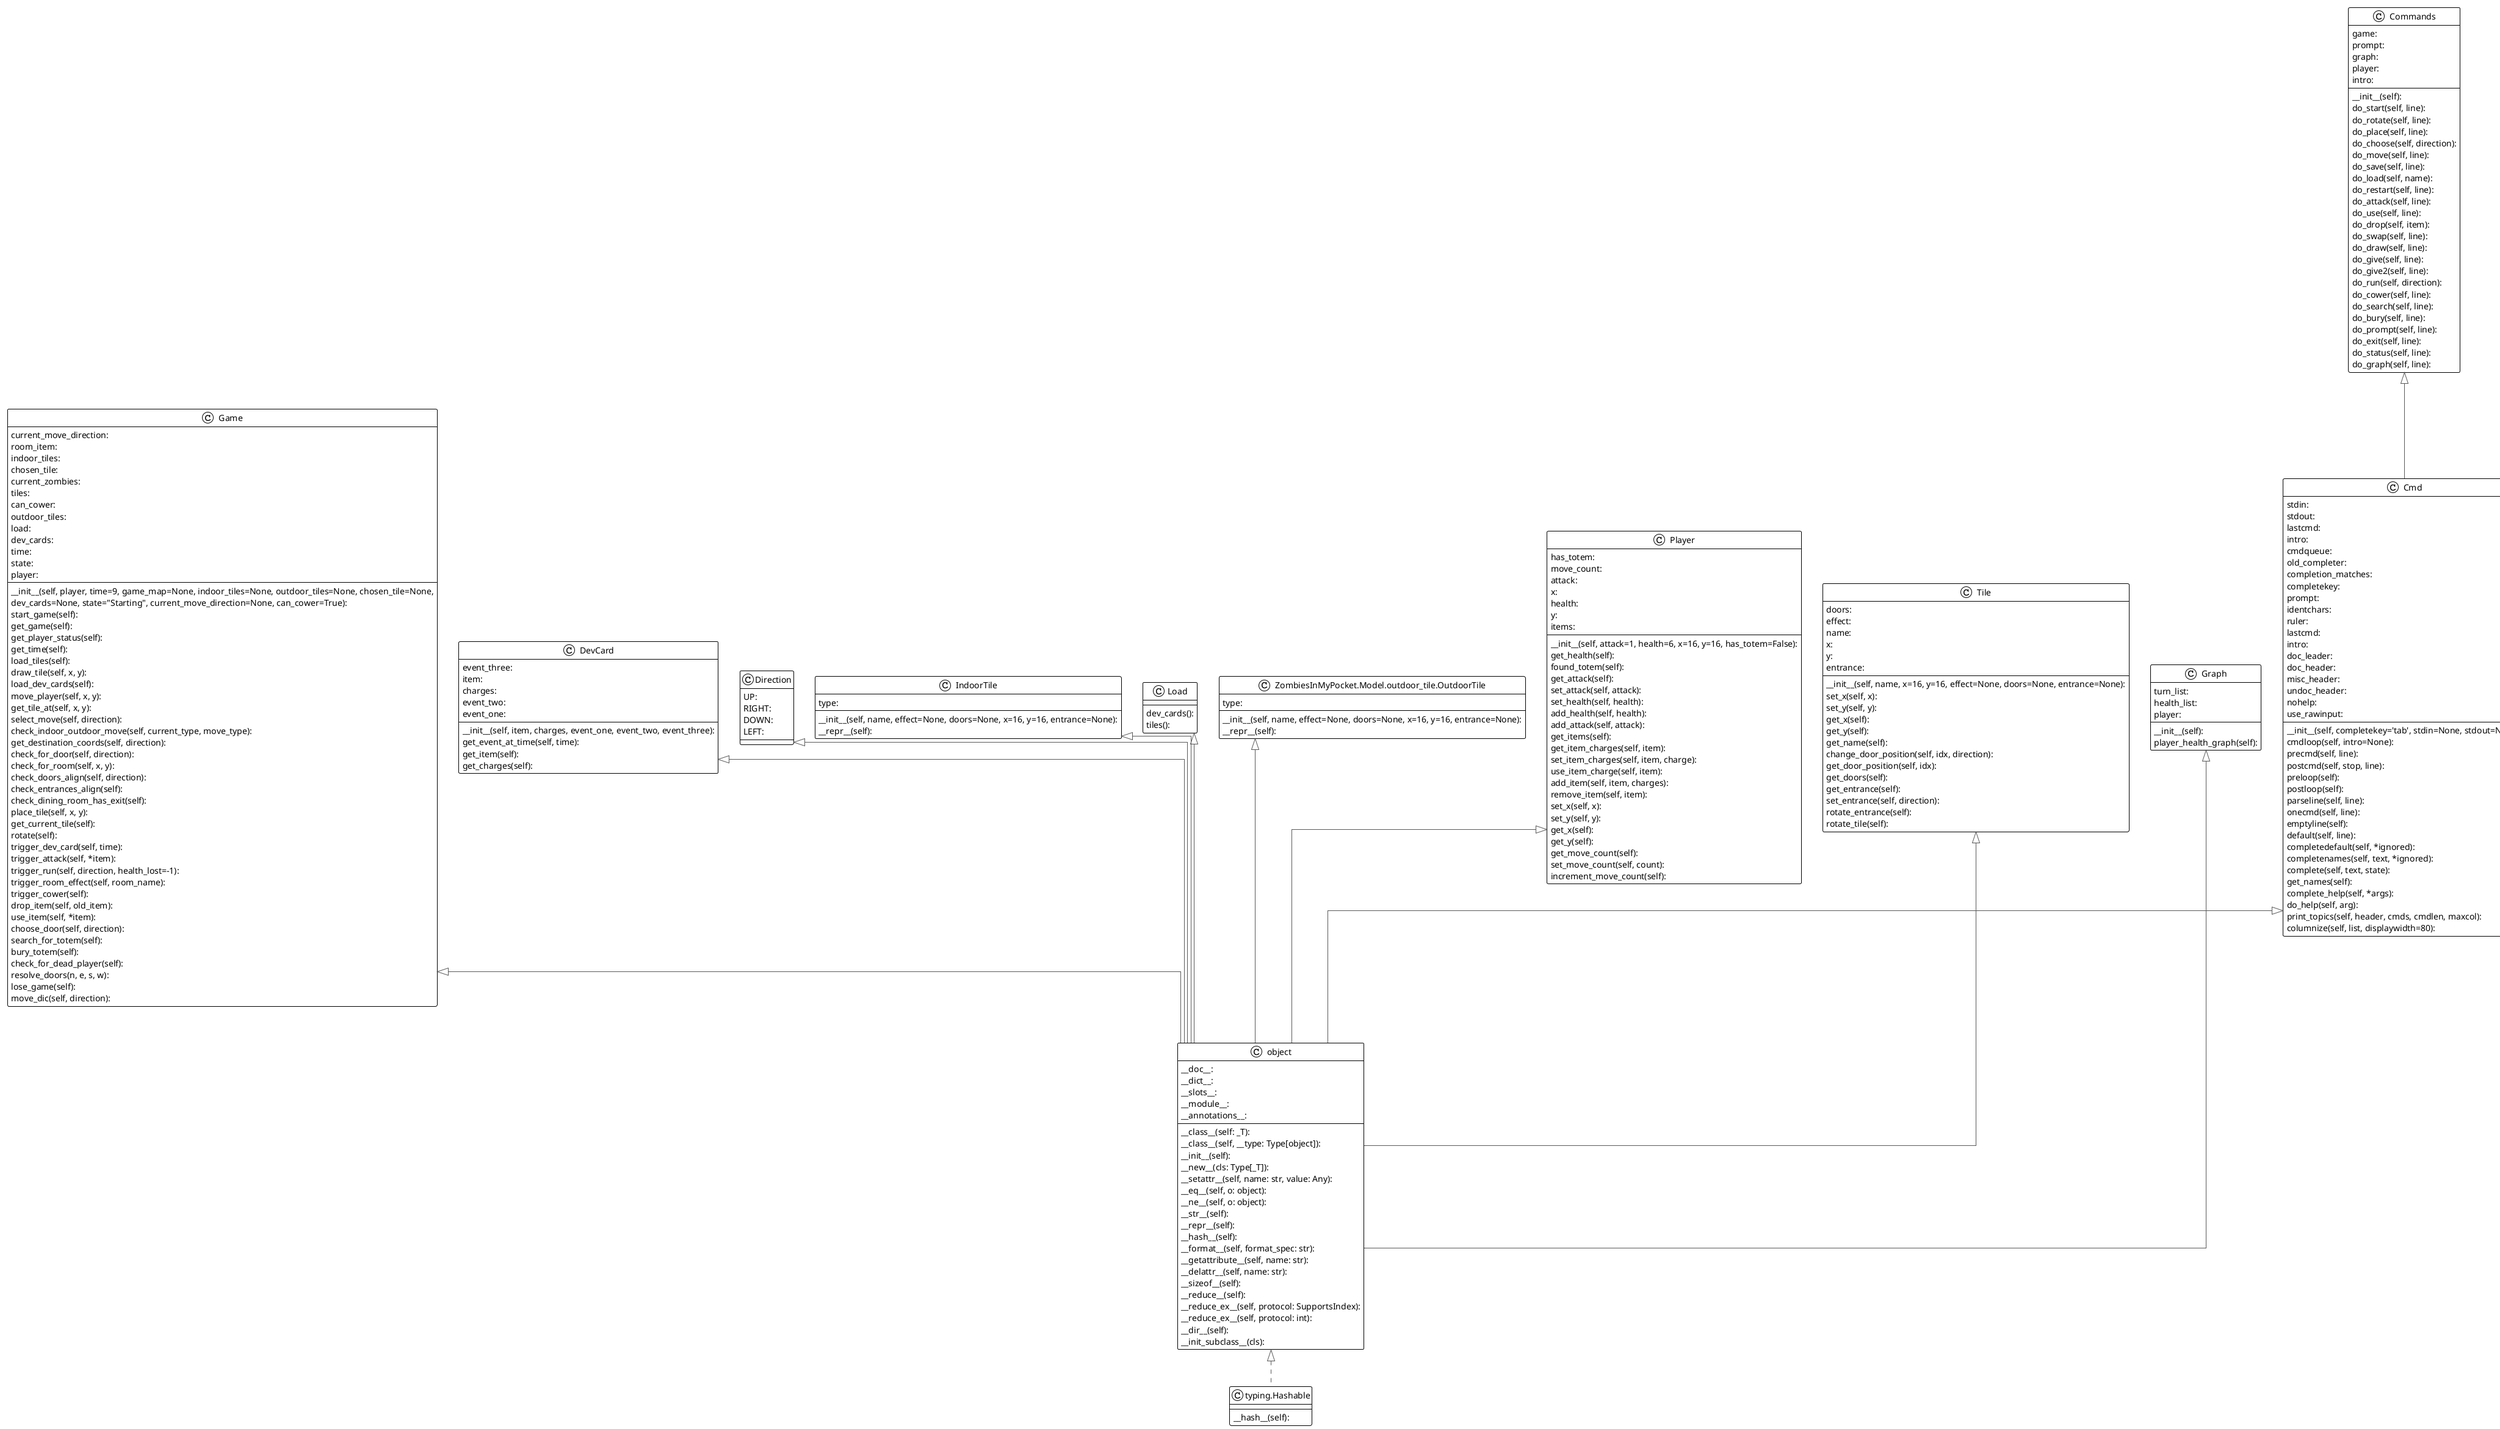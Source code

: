 @startuml

!theme plain
top to bottom direction
skinparam linetype ortho

class node10 as "Game" {
   current_move_direction: 
   room_item: 
   indoor_tiles: 
   chosen_tile: 
   current_zombies: 
   tiles: 
   can_cower: 
   outdoor_tiles: 
   load: 
   dev_cards: 
   time: 
   state: 
   player: 
   __init__(self, player, time=9, game_map=None, indoor_tiles=None, outdoor_tiles=None, chosen_tile=None,
                 dev_cards=None, state="Starting", current_move_direction=None, can_cower=True): 
   start_game(self): 
   get_game(self): 
   get_player_status(self): 
   get_time(self): 
   load_tiles(self): 
   draw_tile(self, x, y): 
   load_dev_cards(self): 
   move_player(self, x, y): 
   get_tile_at(self, x, y): 
   select_move(self, direction): 
   check_indoor_outdoor_move(self, current_type, move_type): 
   get_destination_coords(self, direction): 
   check_for_door(self, direction): 
   check_for_room(self, x, y): 
   check_doors_align(self, direction): 
   check_entrances_align(self): 
   check_dining_room_has_exit(self): 
   place_tile(self, x, y): 
   get_current_tile(self): 
   rotate(self): 
   trigger_dev_card(self, time): 
   trigger_attack(self, *item): 
   trigger_run(self, direction, health_lost=-1): 
   trigger_room_effect(self, room_name): 
   trigger_cower(self): 
   drop_item(self, old_item): 
   use_item(self, *item): 
   choose_door(self, direction): 
   search_for_totem(self): 
   bury_totem(self): 
   check_for_dead_player(self): 
   resolve_doors(n, e, s, w): 
   lose_game(self): 
   move_dic(self, direction): 
}
class node7 as "DevCard" {
   event_three: 
   item: 
   charges: 
   event_two: 
   event_one: 
   __init__(self, item, charges, event_one, event_two, event_three): 
   get_event_at_time(self, time): 
   get_item(self): 
   get_charges(self): 
}
class node11 as "Direction" {
   UP: 
   RIGHT: 
   DOWN: 
   LEFT: 
}
class node15 as "IndoorTile" {
   type: 
   __init__(self, name, effect=None, doors=None, x=16, y=16, entrance=None): 
   __repr__(self): 
}
class node5 as "Load" {
   dev_cards(): 
   tiles(): 
}
class node8 as "ZombiesInMyPocket.Model.outdoor_tile.OutdoorTile" {
   type: 
   __init__(self, name, effect=None, doors=None, x=16, y=16, entrance=None): 
   __repr__(self): 
}
class node6 as "Player" {
   has_totem: 
   move_count: 
   attack: 
   x: 
   health: 
   y: 
   items: 
   __init__(self, attack=1, health=6, x=16, y=16, has_totem=False): 
   get_health(self): 
   found_totem(self): 
   get_attack(self): 
   set_attack(self, attack): 
   set_health(self, health): 
   add_health(self, health): 
   add_attack(self, attack): 
   get_items(self): 
   get_item_charges(self, item): 
   set_item_charges(self, item, charge): 
   use_item_charge(self, item): 
   add_item(self, item, charges): 
   remove_item(self, item): 
   set_x(self, x): 
   set_y(self, y): 
   get_x(self): 
   get_y(self): 
   get_move_count(self): 
   set_move_count(self, count): 
   increment_move_count(self): 
}
class node13 as "Tile" {
   doors: 
   effect: 
   name: 
   x: 
   y: 
   entrance: 
   __init__(self, name, x=16, y=16, effect=None, doors=None, entrance=None): 
   set_x(self, x): 
   set_y(self, y): 
   get_x(self): 
   get_y(self): 
   get_name(self): 
   change_door_position(self, idx, direction): 
   get_door_position(self, idx): 
   get_doors(self): 
   get_entrance(self): 
   set_entrance(self, direction): 
   rotate_entrance(self): 
   rotate_tile(self): 
}
class node4 as "Commands" {
   game: 
   prompt: 
   graph: 
   player: 
   intro: 
   __init__(self): 
   do_start(self, line): 
   do_rotate(self, line): 
   do_place(self, line): 
   do_choose(self, direction): 
   do_move(self, line): 
   do_save(self, line): 
   do_load(self, name): 
   do_restart(self, line): 
   do_attack(self, line): 
   do_use(self, line): 
   do_drop(self, item): 
   do_swap(self, line): 
   do_draw(self, line): 
   do_give(self, line): 
   do_give2(self, line): 
   do_run(self, direction): 
   do_cower(self, line): 
   do_search(self, line): 
   do_bury(self, line): 
   do_prompt(self, line): 
   do_exit(self, line): 
   do_status(self, line): 
   do_graph(self, line): 
}
class node12 as "Graph" {
   turn_list: 
   health_list: 
   player: 
   __init__(self): 
   player_health_graph(self): 
}
class node16 as "Cmd" {
   stdin:
   stdout:
   lastcmd:
   intro:
   cmdqueue:
   old_completer:
   completion_matches:
   completekey:
   prompt:
   identchars:
   ruler:
   lastcmd:
   intro:
   doc_leader:
   doc_header:
   misc_header:
   undoc_header:
   nohelp:
   use_rawinput:
   __init__(self, completekey='tab', stdin=None, stdout=None): 
   cmdloop(self, intro=None): 
   precmd(self, line): 
   postcmd(self, stop, line): 
   preloop(self): 
   postloop(self): 
   parseline(self, line): 
   onecmd(self, line): 
   emptyline(self): 
   default(self, line): 
   completedefault(self, *ignored): 
   completenames(self, text, *ignored): 
   complete(self, text, state): 
   get_names(self): 
   complete_help(self, *args): 
   do_help(self, arg): 
   print_topics(self, header, cmds, cmdlen, maxcol): 
   columnize(self, list, displaywidth=80): 
}
class object {
   __doc__: 
   __dict__: 
   __slots__: 
   __module__: 
   __annotations__: 
   __class__(self: _T): 
   __class__(self, __type: Type[object]): 
   __init__(self): 
   __new__(cls: Type[_T]): 
   __setattr__(self, name: str, value: Any): 
   __eq__(self, o: object): 
   __ne__(self, o: object): 
   __str__(self): 
   __repr__(self): 
   __hash__(self): 
   __format__(self, format_spec: str): 
   __getattribute__(self, name: str): 
   __delattr__(self, name: str): 
   __sizeof__(self): 
   __reduce__(self): 
   __reduce_ex__(self, protocol: SupportsIndex): 
   __reduce_ex__(self, protocol: int): 
   __dir__(self): 
   __init_subclass__(cls): 
}
class node2 as "typing.Hashable" {
   __hash__(self): 
}

node10  ^-[#595959,plain]-  object 
node7   ^-[#595959,plain]-  object 
node11  ^-[#595959,plain]-  object 
node15  ^-[#595959,plain]-  object 
node5   ^-[#595959,plain]-  object 
node8   ^-[#595959,plain]-  object 
node6   ^-[#595959,plain]-  object 
node13  ^-[#595959,plain]-  object
node4   ^-[#595959,plain]-  node16 
node12  ^-[#595959,plain]-  object 
node16  ^-[#595959,plain]-  object 
object  ^-[#595959,dashed]-  node2  
@enduml

